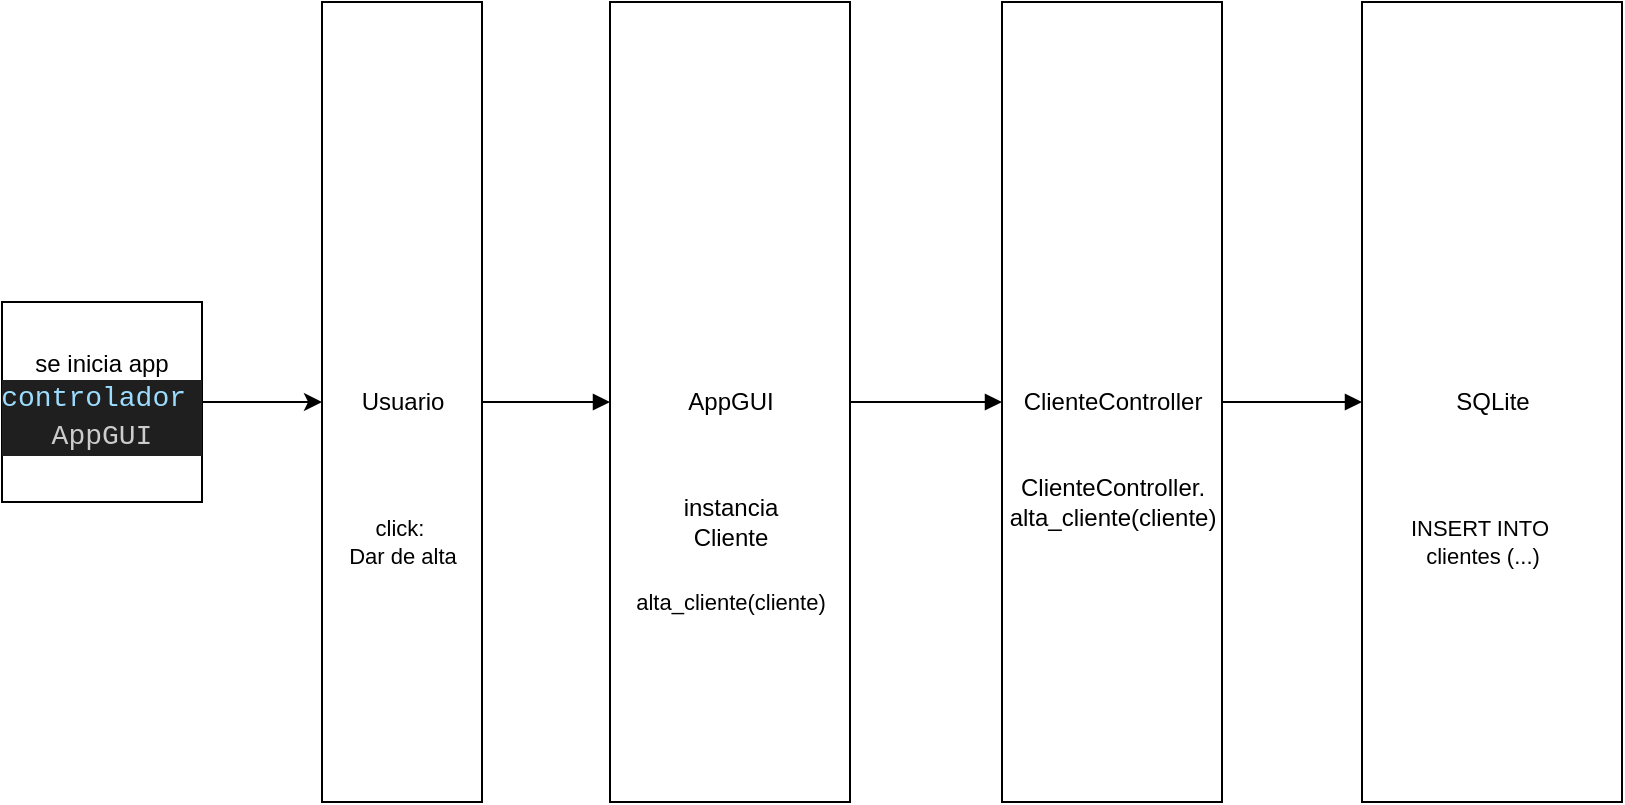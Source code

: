 <mxfile version="28.0.4">
  <diagram name="Secuencia Alta Cliente" id="seq1">
    <mxGraphModel dx="1852" dy="516" grid="1" gridSize="10" guides="1" tooltips="1" connect="1" arrows="1" fold="1" page="1" pageScale="1" pageWidth="827" pageHeight="1169" math="0" shadow="0">
      <root>
        <mxCell id="0" />
        <mxCell id="1" parent="0" />
        <mxCell id="2" value="Usuario" style="shape=uml.lifeline;html=1;" parent="1" vertex="1">
          <mxGeometry x="150" y="100" width="80" height="400" as="geometry" />
        </mxCell>
        <mxCell id="3" value="AppGUI" style="shape=uml.lifeline;html=1;" parent="1" vertex="1">
          <mxGeometry x="294" y="100" width="120" height="400" as="geometry" />
        </mxCell>
        <mxCell id="4" value="ClienteController" style="shape=uml.lifeline;html=1;" parent="1" vertex="1">
          <mxGeometry x="490" y="100" width="110" height="400" as="geometry" />
        </mxCell>
        <mxCell id="5" value="SQLite" style="shape=uml.lifeline;html=1;" parent="1" vertex="1">
          <mxGeometry x="670" y="100" width="130" height="400" as="geometry" />
        </mxCell>
        <mxCell id="10" value="click:&amp;nbsp;&lt;div&gt;Dar de alta&lt;/div&gt;" style="endArrow=block;html=1;" parent="1" source="2" target="3" edge="1">
          <mxGeometry x="-1" y="-81" relative="1" as="geometry">
            <mxPoint x="-40" y="-11" as="offset" />
          </mxGeometry>
        </mxCell>
        <mxCell id="12" value="alta_cliente(cliente)" style="endArrow=block;html=1;" parent="1" source="3" target="4" edge="1">
          <mxGeometry x="-1" y="-117" relative="1" as="geometry">
            <mxPoint x="-60" y="-17" as="offset" />
          </mxGeometry>
        </mxCell>
        <mxCell id="13" value="INSERT INTO&amp;nbsp;&lt;div&gt;clientes (...)&lt;/div&gt;" style="endArrow=block;html=1;" parent="1" source="4" target="5" edge="1">
          <mxGeometry x="1" y="-92" relative="1" as="geometry">
            <mxPoint x="60" y="-22" as="offset" />
          </mxGeometry>
        </mxCell>
        <mxCell id="cpOGLw9ZjXJrYM3L4FpB-24" value="&lt;span style=&quot;text-wrap-mode: wrap;&quot;&gt;ClienteController.&lt;/span&gt;&lt;div style=&quot;text-wrap-mode: wrap;&quot;&gt;alta_cliente(cliente)&lt;/div&gt;" style="text;html=1;align=center;verticalAlign=middle;resizable=0;points=[];autosize=1;strokeColor=none;fillColor=none;" parent="1" vertex="1">
          <mxGeometry x="480" y="330" width="130" height="40" as="geometry" />
        </mxCell>
        <mxCell id="cpOGLw9ZjXJrYM3L4FpB-25" value="&lt;div style=&quot;text-wrap-mode: wrap;&quot;&gt;instancia&lt;/div&gt;&lt;div style=&quot;text-wrap-mode: wrap;&quot;&gt;Cliente&lt;/div&gt;" style="text;html=1;align=center;verticalAlign=middle;resizable=0;points=[];autosize=1;strokeColor=none;fillColor=none;" parent="1" vertex="1">
          <mxGeometry x="319" y="340" width="70" height="40" as="geometry" />
        </mxCell>
        <mxCell id="j7dQf-AQSFMqPX9-jaDc-18" value="" style="edgeStyle=orthogonalEdgeStyle;rounded=0;orthogonalLoop=1;jettySize=auto;html=1;" edge="1" parent="1" source="j7dQf-AQSFMqPX9-jaDc-13" target="2">
          <mxGeometry relative="1" as="geometry" />
        </mxCell>
        <mxCell id="j7dQf-AQSFMqPX9-jaDc-13" value="se inicia app&lt;div&gt;&lt;div style=&quot;color: rgb(204, 204, 204); background-color: rgb(31, 31, 31); font-family: Consolas, &amp;quot;Courier New&amp;quot;, monospace; font-size: 14px; line-height: 19px; white-space: pre;&quot;&gt;&lt;span style=&quot;color: #9cdcfe;&quot;&gt;controlador&lt;/span&gt; &lt;/div&gt;&lt;/div&gt;&lt;div style=&quot;color: rgb(204, 204, 204); background-color: rgb(31, 31, 31); font-family: Consolas, &amp;quot;Courier New&amp;quot;, monospace; font-size: 14px; line-height: 19px; white-space: pre;&quot;&gt;AppGUI&lt;/div&gt;" style="whiteSpace=wrap;html=1;aspect=fixed;" vertex="1" parent="1">
          <mxGeometry x="-10" y="250" width="100" height="100" as="geometry" />
        </mxCell>
      </root>
    </mxGraphModel>
  </diagram>
</mxfile>
